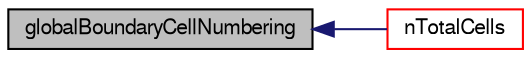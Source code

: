 digraph "globalBoundaryCellNumbering"
{
  bgcolor="transparent";
  edge [fontname="FreeSans",fontsize="10",labelfontname="FreeSans",labelfontsize="10"];
  node [fontname="FreeSans",fontsize="10",shape=record];
  rankdir="LR";
  Node3408 [label="globalBoundaryCellNumbering",height=0.2,width=0.4,color="black", fillcolor="grey75", style="filled", fontcolor="black"];
  Node3408 -> Node3409 [dir="back",color="midnightblue",fontsize="10",style="solid",fontname="FreeSans"];
  Node3409 [label="nTotalCells",height=0.2,width=0.4,color="red",URL="$a27334.html#af5f312e4d0bc5cbcc088e7c247d3a97a",tooltip="Return total number of cells in decomposed mesh. "];
}
